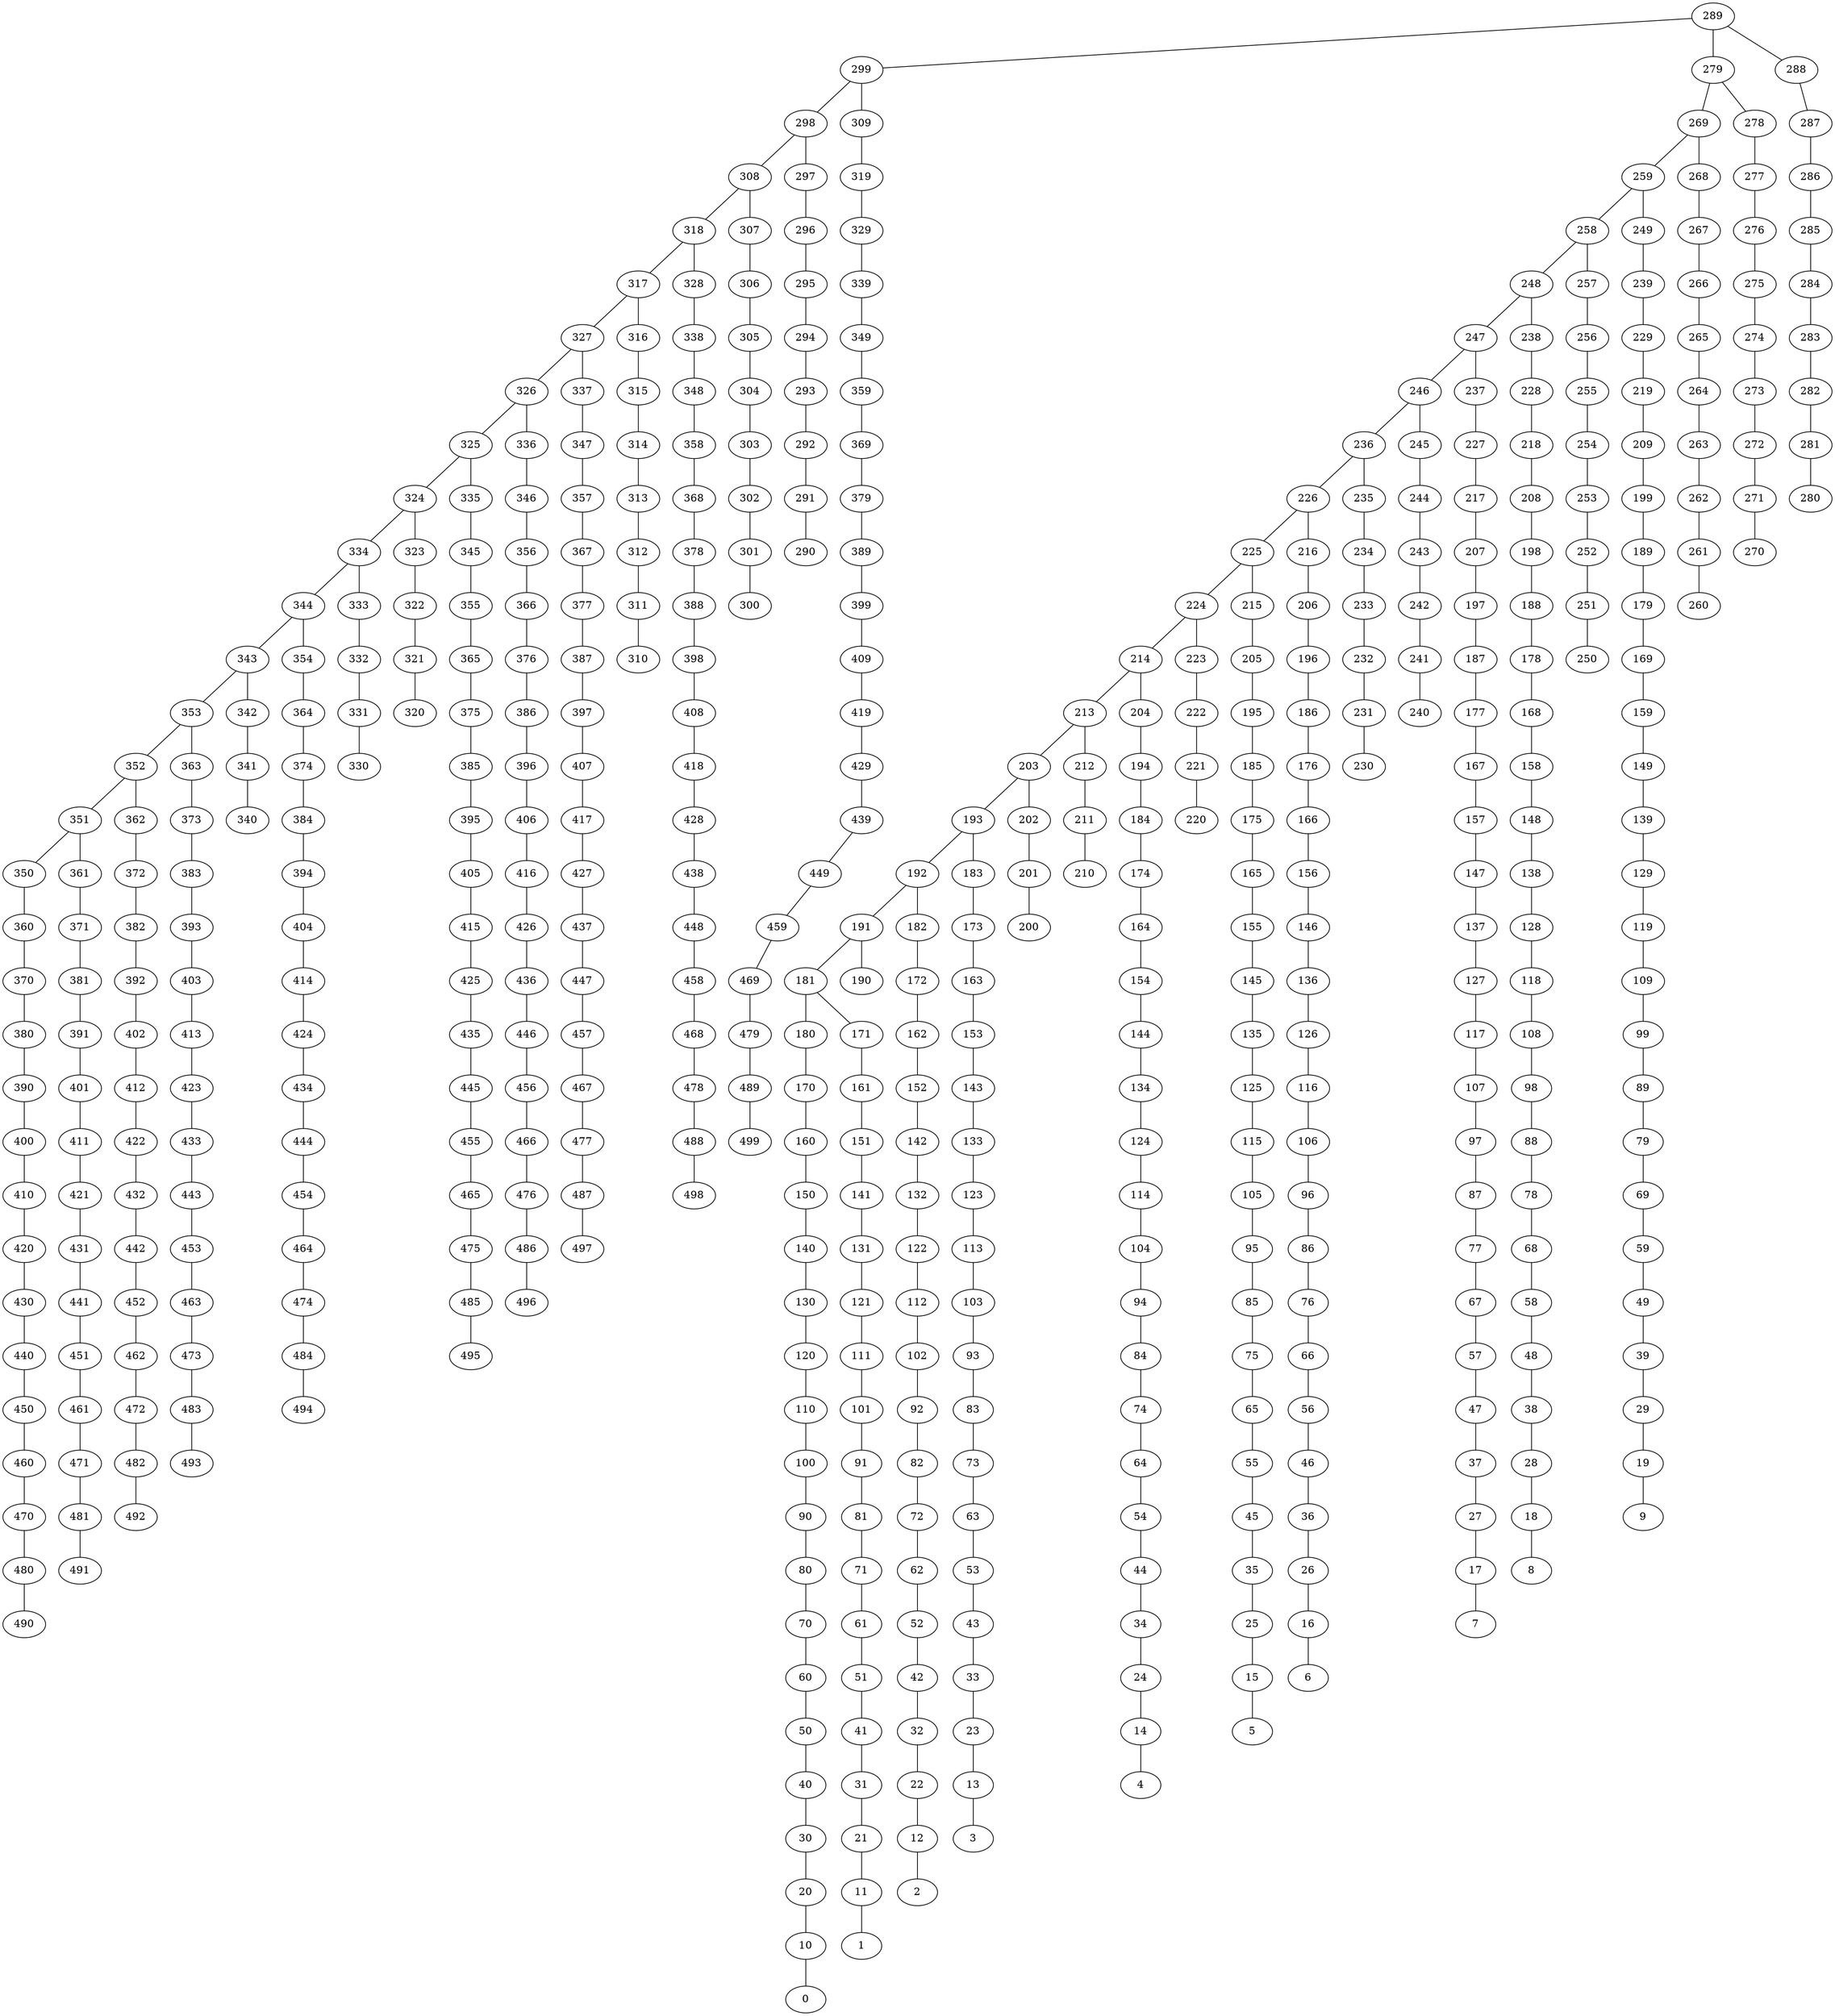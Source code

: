 graph {
  289 -- 299;
  289 -- 279;
  289 -- 288;
  299 -- 298;
  299 -- 309;
  279 -- 269;
  279 -- 278;
  288 -- 287;
  298 -- 308;
  298 -- 297;
  309 -- 319;
  269 -- 259;
  269 -- 268;
  278 -- 277;
  287 -- 286;
  308 -- 318;
  308 -- 307;
  297 -- 296;
  319 -- 329;
  259 -- 258;
  259 -- 249;
  268 -- 267;
  277 -- 276;
  286 -- 285;
  318 -- 317;
  318 -- 328;
  307 -- 306;
  296 -- 295;
  329 -- 339;
  258 -- 248;
  258 -- 257;
  249 -- 239;
  267 -- 266;
  276 -- 275;
  285 -- 284;
  317 -- 327;
  317 -- 316;
  328 -- 338;
  306 -- 305;
  295 -- 294;
  339 -- 349;
  248 -- 247;
  248 -- 238;
  257 -- 256;
  239 -- 229;
  266 -- 265;
  275 -- 274;
  284 -- 283;
  327 -- 326;
  327 -- 337;
  316 -- 315;
  338 -- 348;
  305 -- 304;
  294 -- 293;
  349 -- 359;
  247 -- 246;
  247 -- 237;
  238 -- 228;
  256 -- 255;
  229 -- 219;
  265 -- 264;
  274 -- 273;
  283 -- 282;
  326 -- 325;
  326 -- 336;
  337 -- 347;
  315 -- 314;
  348 -- 358;
  304 -- 303;
  293 -- 292;
  359 -- 369;
  246 -- 236;
  246 -- 245;
  237 -- 227;
  228 -- 218;
  255 -- 254;
  219 -- 209;
  264 -- 263;
  273 -- 272;
  282 -- 281;
  325 -- 324;
  325 -- 335;
  336 -- 346;
  347 -- 357;
  314 -- 313;
  358 -- 368;
  303 -- 302;
  292 -- 291;
  369 -- 379;
  236 -- 226;
  236 -- 235;
  245 -- 244;
  227 -- 217;
  218 -- 208;
  254 -- 253;
  209 -- 199;
  263 -- 262;
  272 -- 271;
  281 -- 280;
  324 -- 334;
  324 -- 323;
  335 -- 345;
  346 -- 356;
  357 -- 367;
  313 -- 312;
  368 -- 378;
  302 -- 301;
  291 -- 290;
  379 -- 389;
  226 -- 225;
  226 -- 216;
  235 -- 234;
  244 -- 243;
  217 -- 207;
  208 -- 198;
  253 -- 252;
  199 -- 189;
  262 -- 261;
  271 -- 270;
  334 -- 344;
  334 -- 333;
  323 -- 322;
  345 -- 355;
  356 -- 366;
  367 -- 377;
  312 -- 311;
  378 -- 388;
  301 -- 300;
  389 -- 399;
  225 -- 224;
  225 -- 215;
  216 -- 206;
  234 -- 233;
  243 -- 242;
  207 -- 197;
  198 -- 188;
  252 -- 251;
  189 -- 179;
  261 -- 260;
  344 -- 343;
  344 -- 354;
  333 -- 332;
  322 -- 321;
  355 -- 365;
  366 -- 376;
  377 -- 387;
  311 -- 310;
  388 -- 398;
  399 -- 409;
  224 -- 214;
  224 -- 223;
  215 -- 205;
  206 -- 196;
  233 -- 232;
  242 -- 241;
  197 -- 187;
  188 -- 178;
  251 -- 250;
  179 -- 169;
  343 -- 353;
  343 -- 342;
  354 -- 364;
  332 -- 331;
  321 -- 320;
  365 -- 375;
  376 -- 386;
  387 -- 397;
  398 -- 408;
  409 -- 419;
  214 -- 213;
  214 -- 204;
  223 -- 222;
  205 -- 195;
  196 -- 186;
  232 -- 231;
  241 -- 240;
  187 -- 177;
  178 -- 168;
  169 -- 159;
  353 -- 352;
  353 -- 363;
  342 -- 341;
  364 -- 374;
  331 -- 330;
  375 -- 385;
  386 -- 396;
  397 -- 407;
  408 -- 418;
  419 -- 429;
  213 -- 203;
  213 -- 212;
  204 -- 194;
  222 -- 221;
  195 -- 185;
  186 -- 176;
  231 -- 230;
  177 -- 167;
  168 -- 158;
  159 -- 149;
  352 -- 351;
  352 -- 362;
  363 -- 373;
  341 -- 340;
  374 -- 384;
  385 -- 395;
  396 -- 406;
  407 -- 417;
  418 -- 428;
  429 -- 439;
  203 -- 193;
  203 -- 202;
  212 -- 211;
  194 -- 184;
  221 -- 220;
  185 -- 175;
  176 -- 166;
  167 -- 157;
  158 -- 148;
  149 -- 139;
  351 -- 350;
  351 -- 361;
  362 -- 372;
  373 -- 383;
  384 -- 394;
  395 -- 405;
  406 -- 416;
  417 -- 427;
  428 -- 438;
  439 -- 449;
  193 -- 192;
  193 -- 183;
  202 -- 201;
  211 -- 210;
  184 -- 174;
  175 -- 165;
  166 -- 156;
  157 -- 147;
  148 -- 138;
  139 -- 129;
  350 -- 360;
  361 -- 371;
  372 -- 382;
  383 -- 393;
  394 -- 404;
  405 -- 415;
  416 -- 426;
  427 -- 437;
  438 -- 448;
  449 -- 459;
  192 -- 191;
  192 -- 182;
  183 -- 173;
  201 -- 200;
  174 -- 164;
  165 -- 155;
  156 -- 146;
  147 -- 137;
  138 -- 128;
  129 -- 119;
  360 -- 370;
  371 -- 381;
  382 -- 392;
  393 -- 403;
  404 -- 414;
  415 -- 425;
  426 -- 436;
  437 -- 447;
  448 -- 458;
  459 -- 469;
  191 -- 181;
  191 -- 190;
  182 -- 172;
  173 -- 163;
  164 -- 154;
  155 -- 145;
  146 -- 136;
  137 -- 127;
  128 -- 118;
  119 -- 109;
  370 -- 380;
  381 -- 391;
  392 -- 402;
  403 -- 413;
  414 -- 424;
  425 -- 435;
  436 -- 446;
  447 -- 457;
  458 -- 468;
  469 -- 479;
  181 -- 180;
  181 -- 171;
  172 -- 162;
  163 -- 153;
  154 -- 144;
  145 -- 135;
  136 -- 126;
  127 -- 117;
  118 -- 108;
  109 -- 99;
  380 -- 390;
  391 -- 401;
  402 -- 412;
  413 -- 423;
  424 -- 434;
  435 -- 445;
  446 -- 456;
  457 -- 467;
  468 -- 478;
  479 -- 489;
  180 -- 170;
  171 -- 161;
  162 -- 152;
  153 -- 143;
  144 -- 134;
  135 -- 125;
  126 -- 116;
  117 -- 107;
  108 -- 98;
  99 -- 89;
  390 -- 400;
  401 -- 411;
  412 -- 422;
  423 -- 433;
  434 -- 444;
  445 -- 455;
  456 -- 466;
  467 -- 477;
  478 -- 488;
  489 -- 499;
  170 -- 160;
  161 -- 151;
  152 -- 142;
  143 -- 133;
  134 -- 124;
  125 -- 115;
  116 -- 106;
  107 -- 97;
  98 -- 88;
  89 -- 79;
  400 -- 410;
  411 -- 421;
  422 -- 432;
  433 -- 443;
  444 -- 454;
  455 -- 465;
  466 -- 476;
  477 -- 487;
  488 -- 498;
  160 -- 150;
  151 -- 141;
  142 -- 132;
  133 -- 123;
  124 -- 114;
  115 -- 105;
  106 -- 96;
  97 -- 87;
  88 -- 78;
  79 -- 69;
  410 -- 420;
  421 -- 431;
  432 -- 442;
  443 -- 453;
  454 -- 464;
  465 -- 475;
  476 -- 486;
  487 -- 497;
  150 -- 140;
  141 -- 131;
  132 -- 122;
  123 -- 113;
  114 -- 104;
  105 -- 95;
  96 -- 86;
  87 -- 77;
  78 -- 68;
  69 -- 59;
  420 -- 430;
  431 -- 441;
  442 -- 452;
  453 -- 463;
  464 -- 474;
  475 -- 485;
  486 -- 496;
  140 -- 130;
  131 -- 121;
  122 -- 112;
  113 -- 103;
  104 -- 94;
  95 -- 85;
  86 -- 76;
  77 -- 67;
  68 -- 58;
  59 -- 49;
  430 -- 440;
  441 -- 451;
  452 -- 462;
  463 -- 473;
  474 -- 484;
  485 -- 495;
  130 -- 120;
  121 -- 111;
  112 -- 102;
  103 -- 93;
  94 -- 84;
  85 -- 75;
  76 -- 66;
  67 -- 57;
  58 -- 48;
  49 -- 39;
  440 -- 450;
  451 -- 461;
  462 -- 472;
  473 -- 483;
  484 -- 494;
  120 -- 110;
  111 -- 101;
  102 -- 92;
  93 -- 83;
  84 -- 74;
  75 -- 65;
  66 -- 56;
  57 -- 47;
  48 -- 38;
  39 -- 29;
  450 -- 460;
  461 -- 471;
  472 -- 482;
  483 -- 493;
  110 -- 100;
  101 -- 91;
  92 -- 82;
  83 -- 73;
  74 -- 64;
  65 -- 55;
  56 -- 46;
  47 -- 37;
  38 -- 28;
  29 -- 19;
  460 -- 470;
  471 -- 481;
  482 -- 492;
  100 -- 90;
  91 -- 81;
  82 -- 72;
  73 -- 63;
  64 -- 54;
  55 -- 45;
  46 -- 36;
  37 -- 27;
  28 -- 18;
  19 -- 9;
  470 -- 480;
  481 -- 491;
  90 -- 80;
  81 -- 71;
  72 -- 62;
  63 -- 53;
  54 -- 44;
  45 -- 35;
  36 -- 26;
  27 -- 17;
  18 -- 8;
  480 -- 490;
  80 -- 70;
  71 -- 61;
  62 -- 52;
  53 -- 43;
  44 -- 34;
  35 -- 25;
  26 -- 16;
  17 -- 7;
  70 -- 60;
  61 -- 51;
  52 -- 42;
  43 -- 33;
  34 -- 24;
  25 -- 15;
  16 -- 6;
  60 -- 50;
  51 -- 41;
  42 -- 32;
  33 -- 23;
  24 -- 14;
  15 -- 5;
  50 -- 40;
  41 -- 31;
  32 -- 22;
  23 -- 13;
  14 -- 4;
  40 -- 30;
  31 -- 21;
  22 -- 12;
  13 -- 3;
  30 -- 20;
  21 -- 11;
  12 -- 2;
  20 -- 10;
  11 -- 1;
  10 -- 0;
}
